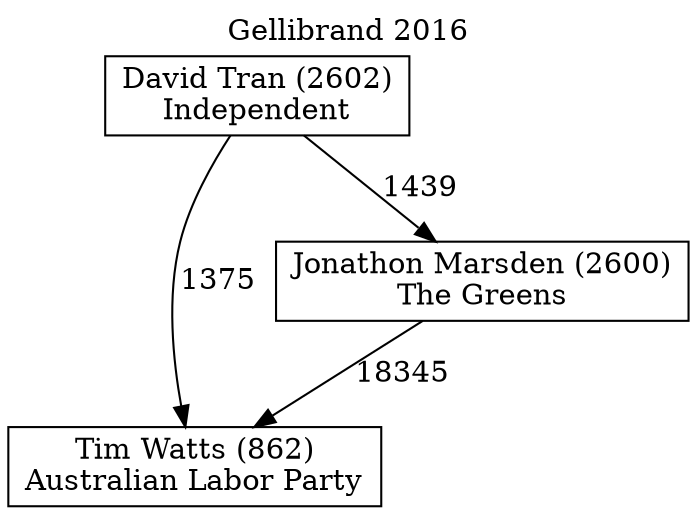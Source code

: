 // House preference flow
digraph "Tim Watts (862)_Gellibrand_2016" {
	graph [label="Gellibrand 2016" labelloc=t mclimit=10]
	node [shape=box]
	"David Tran (2602)" [label="David Tran (2602)
Independent"]
	"Tim Watts (862)" [label="Tim Watts (862)
Australian Labor Party"]
	"Jonathon Marsden (2600)" [label="Jonathon Marsden (2600)
The Greens"]
	"Jonathon Marsden (2600)" -> "Tim Watts (862)" [label=18345]
	"David Tran (2602)" -> "Jonathon Marsden (2600)" [label=1439]
	"David Tran (2602)" -> "Tim Watts (862)" [label=1375]
}
